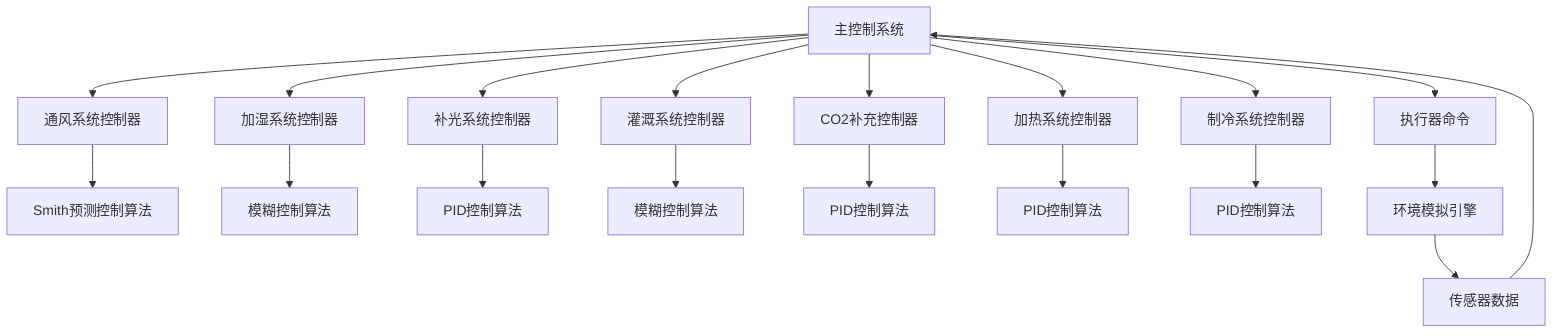 graph TD
    A[主控制系统] --> B[通风系统控制器]
    A --> C[加湿系统控制器]
    A --> D[补光系统控制器]
    A --> E[灌溉系统控制器]
    A --> F[CO2补充控制器]
    A --> G[加热系统控制器]
    A --> H[制冷系统控制器]
    
    B --> B1[Smith预测控制算法]
    C --> C1[模糊控制算法]
    D --> D1[PID控制算法]
    E --> E1[模糊控制算法]
    F --> F1[PID控制算法]
    G --> G1[PID控制算法]
    H --> H1[PID控制算法]
    
    I[传感器数据] --> A
    A --> J[执行器命令]
    J --> K[环境模拟引擎]
    K --> I